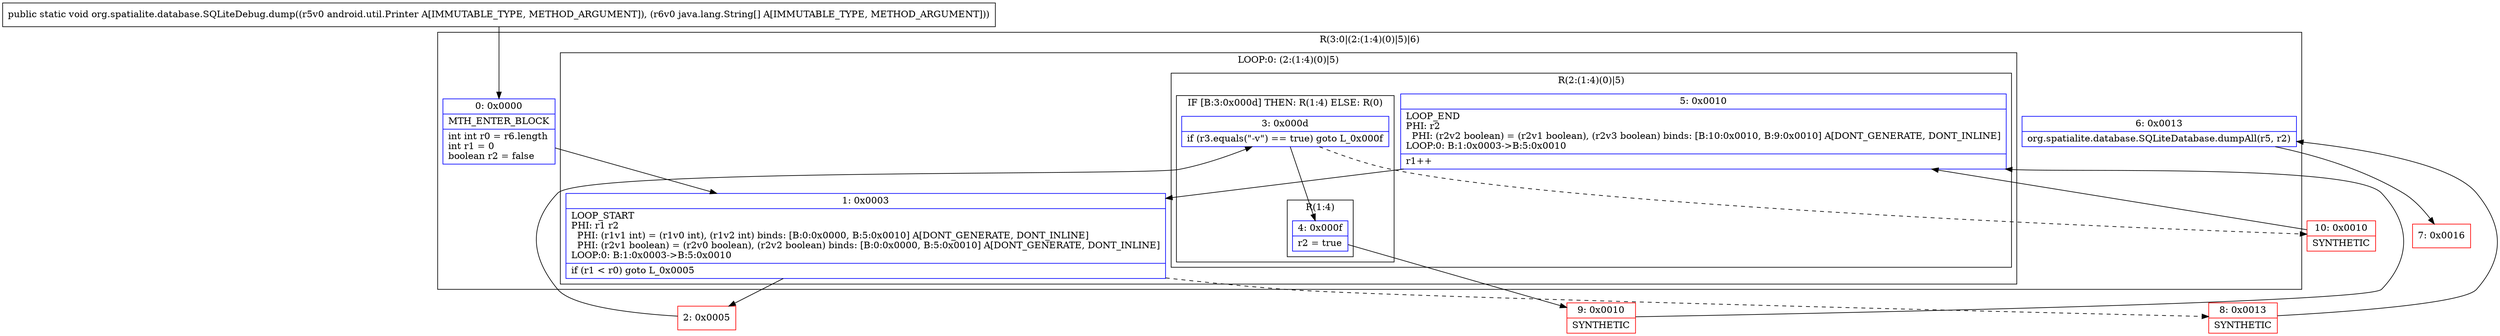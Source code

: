 digraph "CFG fororg.spatialite.database.SQLiteDebug.dump(Landroid\/util\/Printer;[Ljava\/lang\/String;)V" {
subgraph cluster_Region_600226093 {
label = "R(3:0|(2:(1:4)(0)|5)|6)";
node [shape=record,color=blue];
Node_0 [shape=record,label="{0\:\ 0x0000|MTH_ENTER_BLOCK\l|int int r0 = r6.length\lint r1 = 0\lboolean r2 = false\l}"];
subgraph cluster_LoopRegion_1751459008 {
label = "LOOP:0: (2:(1:4)(0)|5)";
node [shape=record,color=blue];
Node_1 [shape=record,label="{1\:\ 0x0003|LOOP_START\lPHI: r1 r2 \l  PHI: (r1v1 int) = (r1v0 int), (r1v2 int) binds: [B:0:0x0000, B:5:0x0010] A[DONT_GENERATE, DONT_INLINE]\l  PHI: (r2v1 boolean) = (r2v0 boolean), (r2v2 boolean) binds: [B:0:0x0000, B:5:0x0010] A[DONT_GENERATE, DONT_INLINE]\lLOOP:0: B:1:0x0003\-\>B:5:0x0010\l|if (r1 \< r0) goto L_0x0005\l}"];
subgraph cluster_Region_342802884 {
label = "R(2:(1:4)(0)|5)";
node [shape=record,color=blue];
subgraph cluster_IfRegion_2063406016 {
label = "IF [B:3:0x000d] THEN: R(1:4) ELSE: R(0)";
node [shape=record,color=blue];
Node_3 [shape=record,label="{3\:\ 0x000d|if (r3.equals(\"\-v\") == true) goto L_0x000f\l}"];
subgraph cluster_Region_407027843 {
label = "R(1:4)";
node [shape=record,color=blue];
Node_4 [shape=record,label="{4\:\ 0x000f|r2 = true\l}"];
}
subgraph cluster_Region_1086306010 {
label = "R(0)";
node [shape=record,color=blue];
}
}
Node_5 [shape=record,label="{5\:\ 0x0010|LOOP_END\lPHI: r2 \l  PHI: (r2v2 boolean) = (r2v1 boolean), (r2v3 boolean) binds: [B:10:0x0010, B:9:0x0010] A[DONT_GENERATE, DONT_INLINE]\lLOOP:0: B:1:0x0003\-\>B:5:0x0010\l|r1++\l}"];
}
}
Node_6 [shape=record,label="{6\:\ 0x0013|org.spatialite.database.SQLiteDatabase.dumpAll(r5, r2)\l}"];
}
Node_2 [shape=record,color=red,label="{2\:\ 0x0005}"];
Node_7 [shape=record,color=red,label="{7\:\ 0x0016}"];
Node_8 [shape=record,color=red,label="{8\:\ 0x0013|SYNTHETIC\l}"];
Node_9 [shape=record,color=red,label="{9\:\ 0x0010|SYNTHETIC\l}"];
Node_10 [shape=record,color=red,label="{10\:\ 0x0010|SYNTHETIC\l}"];
MethodNode[shape=record,label="{public static void org.spatialite.database.SQLiteDebug.dump((r5v0 android.util.Printer A[IMMUTABLE_TYPE, METHOD_ARGUMENT]), (r6v0 java.lang.String[] A[IMMUTABLE_TYPE, METHOD_ARGUMENT])) }"];
MethodNode -> Node_0;
Node_0 -> Node_1;
Node_1 -> Node_2;
Node_1 -> Node_8[style=dashed];
Node_3 -> Node_4;
Node_3 -> Node_10[style=dashed];
Node_4 -> Node_9;
Node_5 -> Node_1;
Node_6 -> Node_7;
Node_2 -> Node_3;
Node_8 -> Node_6;
Node_9 -> Node_5;
Node_10 -> Node_5;
}

